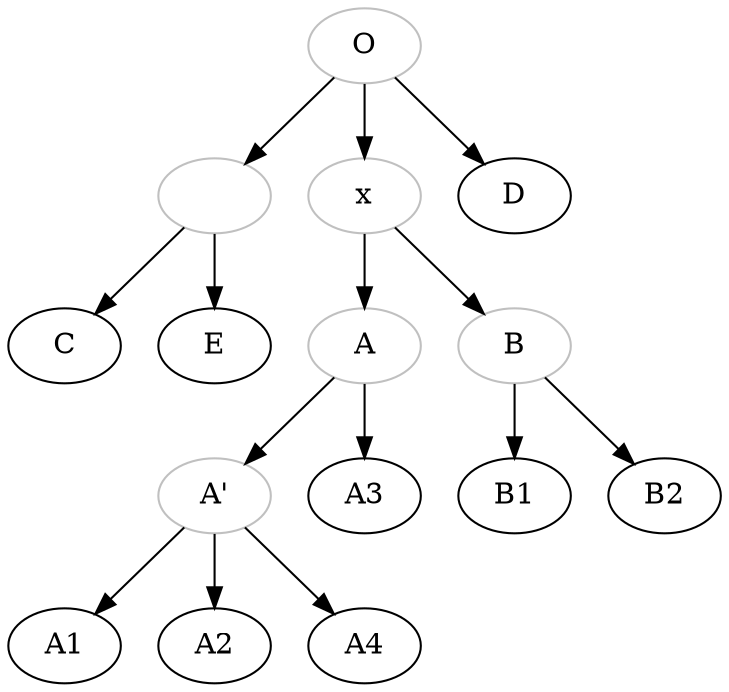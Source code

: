 digraph {

O[color="grey"];
1[color="grey", label=""];
x[color="grey"];

A[color="grey"];
Aprime[color="grey", label="A'"];
B[color="grey"];

O->D;
O->1;
1->C;
1->E;
O->x;

x->A;
A->A3;
A->Aprime;
Aprime->A1;
Aprime->A2;
Aprime->A4;
x->B;
B->B1;
B->B2;

}
